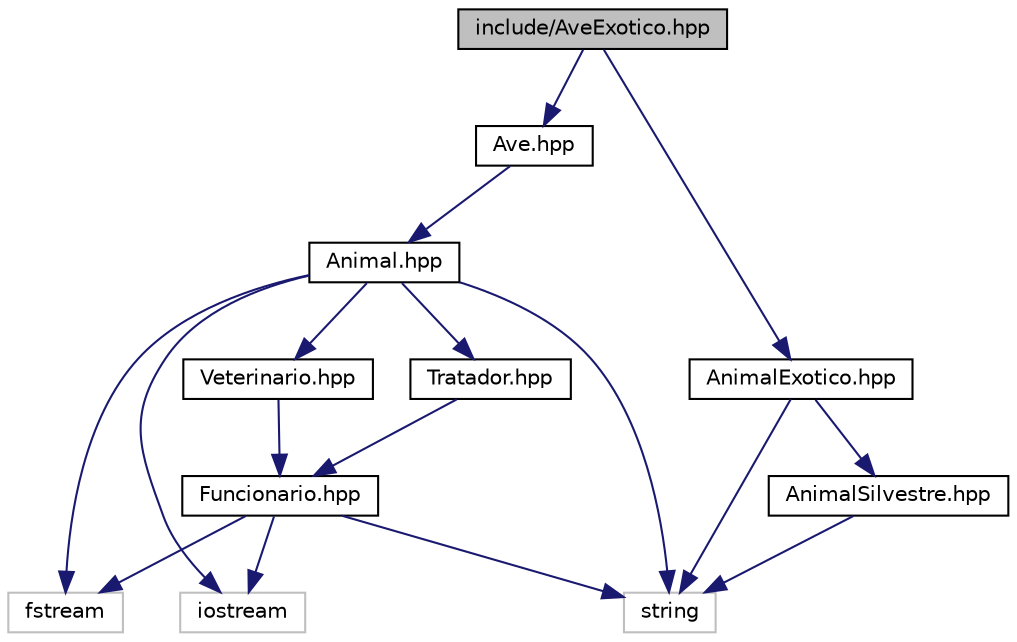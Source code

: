 digraph "include/AveExotico.hpp"
{
  edge [fontname="Helvetica",fontsize="10",labelfontname="Helvetica",labelfontsize="10"];
  node [fontname="Helvetica",fontsize="10",shape=record];
  Node0 [label="include/AveExotico.hpp",height=0.2,width=0.4,color="black", fillcolor="grey75", style="filled", fontcolor="black"];
  Node0 -> Node1 [color="midnightblue",fontsize="10",style="solid",fontname="Helvetica"];
  Node1 [label="Ave.hpp",height=0.2,width=0.4,color="black", fillcolor="white", style="filled",URL="$Ave_8hpp.html",tooltip="Classe que representa as aves. "];
  Node1 -> Node2 [color="midnightblue",fontsize="10",style="solid",fontname="Helvetica"];
  Node2 [label="Animal.hpp",height=0.2,width=0.4,color="black", fillcolor="white", style="filled",URL="$Animal_8hpp.html",tooltip="Classe que representa os animais. "];
  Node2 -> Node3 [color="midnightblue",fontsize="10",style="solid",fontname="Helvetica"];
  Node3 [label="Veterinario.hpp",height=0.2,width=0.4,color="black", fillcolor="white", style="filled",URL="$Veterinario_8hpp.html",tooltip="Classe que representa os veterinários. "];
  Node3 -> Node4 [color="midnightblue",fontsize="10",style="solid",fontname="Helvetica"];
  Node4 [label="Funcionario.hpp",height=0.2,width=0.4,color="black", fillcolor="white", style="filled",URL="$Funcionario_8hpp.html",tooltip="Classe que representa os funcionarios. "];
  Node4 -> Node5 [color="midnightblue",fontsize="10",style="solid",fontname="Helvetica"];
  Node5 [label="iostream",height=0.2,width=0.4,color="grey75", fillcolor="white", style="filled"];
  Node4 -> Node6 [color="midnightblue",fontsize="10",style="solid",fontname="Helvetica"];
  Node6 [label="fstream",height=0.2,width=0.4,color="grey75", fillcolor="white", style="filled"];
  Node4 -> Node7 [color="midnightblue",fontsize="10",style="solid",fontname="Helvetica"];
  Node7 [label="string",height=0.2,width=0.4,color="grey75", fillcolor="white", style="filled"];
  Node2 -> Node8 [color="midnightblue",fontsize="10",style="solid",fontname="Helvetica"];
  Node8 [label="Tratador.hpp",height=0.2,width=0.4,color="black", fillcolor="white", style="filled",URL="$Tratador_8hpp.html",tooltip="Classe que representa os tratadores dos animais. "];
  Node8 -> Node4 [color="midnightblue",fontsize="10",style="solid",fontname="Helvetica"];
  Node2 -> Node5 [color="midnightblue",fontsize="10",style="solid",fontname="Helvetica"];
  Node2 -> Node6 [color="midnightblue",fontsize="10",style="solid",fontname="Helvetica"];
  Node2 -> Node7 [color="midnightblue",fontsize="10",style="solid",fontname="Helvetica"];
  Node0 -> Node9 [color="midnightblue",fontsize="10",style="solid",fontname="Helvetica"];
  Node9 [label="AnimalExotico.hpp",height=0.2,width=0.4,color="black", fillcolor="white", style="filled",URL="$AnimalExotico_8hpp.html",tooltip="Classe que representa os animais exoticos. "];
  Node9 -> Node10 [color="midnightblue",fontsize="10",style="solid",fontname="Helvetica"];
  Node10 [label="AnimalSilvestre.hpp",height=0.2,width=0.4,color="black", fillcolor="white", style="filled",URL="$AnimalSilvestre_8hpp.html",tooltip="Classe que representa os animais silvestres. "];
  Node10 -> Node7 [color="midnightblue",fontsize="10",style="solid",fontname="Helvetica"];
  Node9 -> Node7 [color="midnightblue",fontsize="10",style="solid",fontname="Helvetica"];
}
